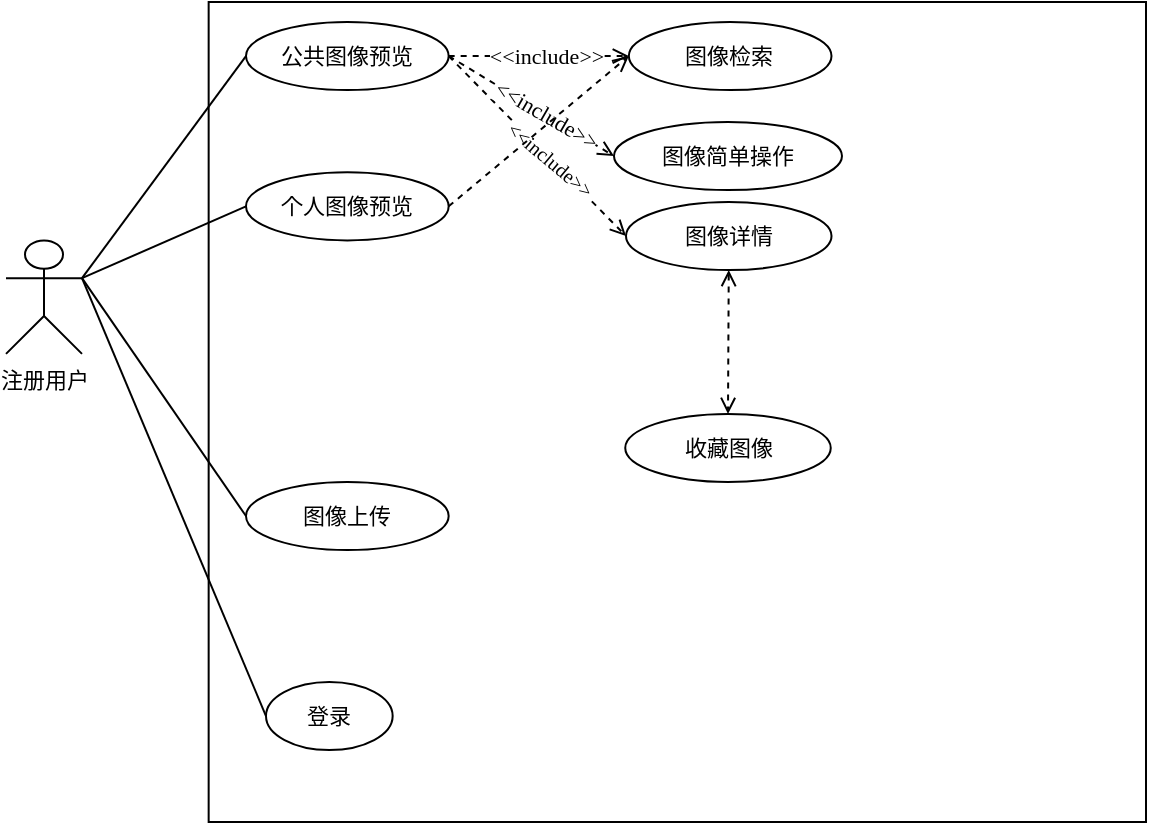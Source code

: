 <mxfile version="21.3.0" type="github">
  <diagram name="第 1 页" id="hsxlmt1f32UlP7LL9Phz">
    <mxGraphModel dx="478" dy="248" grid="1" gridSize="10" guides="1" tooltips="1" connect="1" arrows="1" fold="1" page="1" pageScale="1" pageWidth="583" pageHeight="827" math="0" shadow="0">
      <root>
        <mxCell id="0" />
        <mxCell id="1" parent="0" />
        <mxCell id="9M-1rqzRaxz3Tb8N7U6h-64" style="rounded=0;orthogonalLoop=1;jettySize=auto;html=1;exitX=1;exitY=0.333;exitDx=0;exitDy=0;exitPerimeter=0;entryX=0;entryY=0.5;entryDx=0;entryDy=0;startArrow=none;startFill=0;endArrow=none;endFill=0;" edge="1" parent="1" source="9M-1rqzRaxz3Tb8N7U6h-1" target="9M-1rqzRaxz3Tb8N7U6h-63">
          <mxGeometry relative="1" as="geometry" />
        </mxCell>
        <mxCell id="9M-1rqzRaxz3Tb8N7U6h-66" style="rounded=0;orthogonalLoop=1;jettySize=auto;html=1;exitX=1;exitY=0.333;exitDx=0;exitDy=0;exitPerimeter=0;entryX=0;entryY=0.5;entryDx=0;entryDy=0;endArrow=none;endFill=0;" edge="1" parent="1" source="9M-1rqzRaxz3Tb8N7U6h-1" target="9M-1rqzRaxz3Tb8N7U6h-65">
          <mxGeometry relative="1" as="geometry" />
        </mxCell>
        <mxCell id="9M-1rqzRaxz3Tb8N7U6h-1" value="注册用户" style="shape=umlActor;verticalLabelPosition=bottom;verticalAlign=top;html=1;fontSize=11;fontFamily=宋体;" vertex="1" parent="1">
          <mxGeometry x="10" y="129.188" width="38" height="56.757" as="geometry" />
        </mxCell>
        <mxCell id="9M-1rqzRaxz3Tb8N7U6h-7" value="" style="html=1;whiteSpace=wrap;fillColor=none;fontSize=11;" vertex="1" parent="1">
          <mxGeometry x="111.33" y="10" width="468.67" height="410" as="geometry" />
        </mxCell>
        <mxCell id="9M-1rqzRaxz3Tb8N7U6h-8" value="公共图像预览" style="ellipse;whiteSpace=wrap;html=1;fontSize=11;fontFamily=宋体;" vertex="1" parent="1">
          <mxGeometry x="129.997" y="19.996" width="101.333" height="34.054" as="geometry" />
        </mxCell>
        <mxCell id="9M-1rqzRaxz3Tb8N7U6h-10" value="" style="endArrow=none;html=1;rounded=0;exitX=1;exitY=0.333;exitDx=0;exitDy=0;exitPerimeter=0;entryX=0;entryY=0.5;entryDx=0;entryDy=0;endFill=0;fontSize=11;" edge="1" parent="1" source="9M-1rqzRaxz3Tb8N7U6h-1" target="9M-1rqzRaxz3Tb8N7U6h-8">
          <mxGeometry width="50" height="50" relative="1" as="geometry">
            <mxPoint x="136.667" y="38.378" as="sourcePoint" />
            <mxPoint x="200" y="-18.378" as="targetPoint" />
          </mxGeometry>
        </mxCell>
        <mxCell id="9M-1rqzRaxz3Tb8N7U6h-11" value="登录" style="ellipse;whiteSpace=wrap;html=1;fontSize=11;fontFamily=宋体;" vertex="1" parent="1">
          <mxGeometry x="139.997" y="349.999" width="63.333" height="34.054" as="geometry" />
        </mxCell>
        <mxCell id="9M-1rqzRaxz3Tb8N7U6h-15" value="" style="endArrow=none;html=1;rounded=0;entryX=0;entryY=0.5;entryDx=0;entryDy=0;endFill=0;exitX=1;exitY=0.333;exitDx=0;exitDy=0;exitPerimeter=0;fontSize=11;" edge="1" parent="1" source="9M-1rqzRaxz3Tb8N7U6h-1" target="9M-1rqzRaxz3Tb8N7U6h-11">
          <mxGeometry width="50" height="50" relative="1" as="geometry">
            <mxPoint x="124.0" y="61.081" as="sourcePoint" />
            <mxPoint x="315.267" y="191.622" as="targetPoint" />
          </mxGeometry>
        </mxCell>
        <mxCell id="9M-1rqzRaxz3Tb8N7U6h-69" style="rounded=0;orthogonalLoop=1;jettySize=auto;html=1;exitX=0.5;exitY=1;exitDx=0;exitDy=0;entryX=0.5;entryY=0;entryDx=0;entryDy=0;endArrow=open;endFill=0;dashed=1;startArrow=open;startFill=0;" edge="1" parent="1" source="9M-1rqzRaxz3Tb8N7U6h-17" target="9M-1rqzRaxz3Tb8N7U6h-68">
          <mxGeometry relative="1" as="geometry" />
        </mxCell>
        <mxCell id="9M-1rqzRaxz3Tb8N7U6h-17" value="图像详情" style="ellipse;whiteSpace=wrap;html=1;fontSize=11;fontFamily=宋体;" vertex="1" parent="1">
          <mxGeometry x="319.999" y="110" width="102.757" height="34.05" as="geometry" />
        </mxCell>
        <mxCell id="9M-1rqzRaxz3Tb8N7U6h-57" style="rounded=0;orthogonalLoop=1;jettySize=auto;html=1;exitX=1;exitY=0.5;exitDx=0;exitDy=0;entryX=0;entryY=0.5;entryDx=0;entryDy=0;dashed=1;startArrow=none;startFill=0;endArrow=open;endFill=0;" edge="1" parent="1" source="9M-1rqzRaxz3Tb8N7U6h-8" target="9M-1rqzRaxz3Tb8N7U6h-17">
          <mxGeometry relative="1" as="geometry" />
        </mxCell>
        <mxCell id="9M-1rqzRaxz3Tb8N7U6h-58" value="&amp;lt;&amp;lt;include&amp;gt;&amp;gt;" style="edgeLabel;html=1;align=center;verticalAlign=middle;resizable=0;points=[];fontFamily=Times New Roman;fontSize=10;rotation=40;" vertex="1" connectable="0" parent="9M-1rqzRaxz3Tb8N7U6h-57">
          <mxGeometry x="0.134" relative="1" as="geometry">
            <mxPoint as="offset" />
          </mxGeometry>
        </mxCell>
        <mxCell id="9M-1rqzRaxz3Tb8N7U6h-38" value="图像检索" style="ellipse;whiteSpace=wrap;html=1;fontSize=11;fontFamily=宋体;" vertex="1" parent="1">
          <mxGeometry x="321.42" y="19.997" width="101.333" height="34.054" as="geometry" />
        </mxCell>
        <mxCell id="9M-1rqzRaxz3Tb8N7U6h-44" value="图像简单操作" style="ellipse;whiteSpace=wrap;html=1;fontSize=11;fontFamily=宋体;" vertex="1" parent="1">
          <mxGeometry x="313.997" y="70.004" width="114.0" height="34.054" as="geometry" />
        </mxCell>
        <mxCell id="9M-1rqzRaxz3Tb8N7U6h-45" style="rounded=0;orthogonalLoop=1;jettySize=auto;html=1;exitX=1;exitY=0.5;exitDx=0;exitDy=0;entryX=0;entryY=0.5;entryDx=0;entryDy=0;dashed=1;startArrow=none;startFill=0;endArrow=open;endFill=0;fontSize=11;" edge="1" parent="1" source="9M-1rqzRaxz3Tb8N7U6h-8" target="9M-1rqzRaxz3Tb8N7U6h-44">
          <mxGeometry relative="1" as="geometry">
            <mxPoint x="268.4" y="35.541" as="sourcePoint" />
            <mxPoint x="390" y="115" as="targetPoint" />
          </mxGeometry>
        </mxCell>
        <mxCell id="9M-1rqzRaxz3Tb8N7U6h-46" value="&amp;lt;&amp;lt;include&amp;gt;&amp;gt;" style="edgeLabel;html=1;align=center;verticalAlign=middle;resizable=0;points=[];fontSize=11;fontFamily=Times New Roman;rotation=30;" vertex="1" connectable="0" parent="9M-1rqzRaxz3Tb8N7U6h-45">
          <mxGeometry x="0.107" y="1" relative="1" as="geometry">
            <mxPoint x="2" y="2" as="offset" />
          </mxGeometry>
        </mxCell>
        <mxCell id="9M-1rqzRaxz3Tb8N7U6h-39" style="rounded=0;orthogonalLoop=1;jettySize=auto;html=1;exitX=1;exitY=0.5;exitDx=0;exitDy=0;entryX=0;entryY=0.5;entryDx=0;entryDy=0;dashed=1;startArrow=none;startFill=0;endArrow=open;endFill=0;fontSize=11;" edge="1" parent="1" source="9M-1rqzRaxz3Tb8N7U6h-8" target="9M-1rqzRaxz3Tb8N7U6h-38">
          <mxGeometry relative="1" as="geometry" />
        </mxCell>
        <mxCell id="9M-1rqzRaxz3Tb8N7U6h-41" value="&amp;lt;&amp;lt;include&amp;gt;&amp;gt;" style="edgeLabel;html=1;align=center;verticalAlign=middle;resizable=0;points=[];fontSize=11;fontFamily=Times New Roman;rotation=0;" vertex="1" connectable="0" parent="9M-1rqzRaxz3Tb8N7U6h-39">
          <mxGeometry x="0.107" y="1" relative="1" as="geometry">
            <mxPoint x="-2" y="1" as="offset" />
          </mxGeometry>
        </mxCell>
        <mxCell id="9M-1rqzRaxz3Tb8N7U6h-67" style="rounded=0;orthogonalLoop=1;jettySize=auto;html=1;exitX=1;exitY=0.5;exitDx=0;exitDy=0;entryX=0;entryY=0.5;entryDx=0;entryDy=0;dashed=1;startArrow=none;startFill=0;endArrow=open;endFill=0;" edge="1" parent="1" source="9M-1rqzRaxz3Tb8N7U6h-63" target="9M-1rqzRaxz3Tb8N7U6h-38">
          <mxGeometry relative="1" as="geometry" />
        </mxCell>
        <mxCell id="9M-1rqzRaxz3Tb8N7U6h-63" value="个人图像预览" style="ellipse;whiteSpace=wrap;html=1;fontSize=11;fontFamily=宋体;" vertex="1" parent="1">
          <mxGeometry x="129.997" y="95.136" width="101.333" height="34.054" as="geometry" />
        </mxCell>
        <mxCell id="9M-1rqzRaxz3Tb8N7U6h-65" value="图像上传" style="ellipse;whiteSpace=wrap;html=1;fontSize=11;fontFamily=宋体;" vertex="1" parent="1">
          <mxGeometry x="129.997" y="249.996" width="101.333" height="34.054" as="geometry" />
        </mxCell>
        <mxCell id="9M-1rqzRaxz3Tb8N7U6h-68" value="收藏图像" style="ellipse;whiteSpace=wrap;html=1;fontSize=11;fontFamily=宋体;" vertex="1" parent="1">
          <mxGeometry x="319.619" y="215.95" width="102.757" height="34.05" as="geometry" />
        </mxCell>
      </root>
    </mxGraphModel>
  </diagram>
</mxfile>
